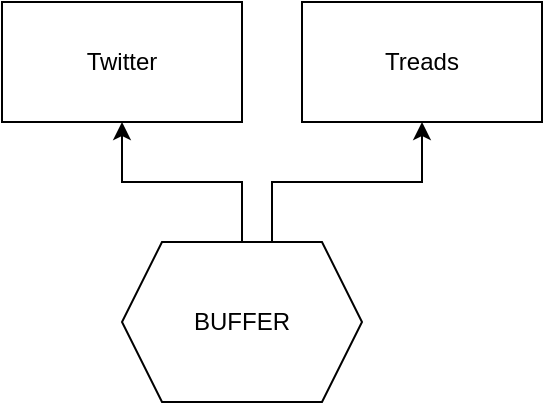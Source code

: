 <mxfile version="24.8.4">
  <diagram id="C5RBs43oDa-KdzZeNtuy" name="Page-1">
    <mxGraphModel dx="880" dy="452" grid="1" gridSize="10" guides="1" tooltips="1" connect="1" arrows="1" fold="1" page="1" pageScale="1" pageWidth="827" pageHeight="1169" math="0" shadow="0">
      <root>
        <mxCell id="WIyWlLk6GJQsqaUBKTNV-0" />
        <mxCell id="WIyWlLk6GJQsqaUBKTNV-1" parent="WIyWlLk6GJQsqaUBKTNV-0" />
        <mxCell id="XuLZ4rQPunAFKhHxTUOO-2" value="" style="edgeStyle=orthogonalEdgeStyle;rounded=0;orthogonalLoop=1;jettySize=auto;html=1;" edge="1" parent="WIyWlLk6GJQsqaUBKTNV-1" source="XuLZ4rQPunAFKhHxTUOO-0" target="XuLZ4rQPunAFKhHxTUOO-1">
          <mxGeometry relative="1" as="geometry" />
        </mxCell>
        <mxCell id="XuLZ4rQPunAFKhHxTUOO-16" style="edgeStyle=orthogonalEdgeStyle;rounded=0;orthogonalLoop=1;jettySize=auto;html=1;exitX=0.625;exitY=0;exitDx=0;exitDy=0;entryX=0.5;entryY=1;entryDx=0;entryDy=0;" edge="1" parent="WIyWlLk6GJQsqaUBKTNV-1" source="XuLZ4rQPunAFKhHxTUOO-0" target="XuLZ4rQPunAFKhHxTUOO-13">
          <mxGeometry relative="1" as="geometry" />
        </mxCell>
        <mxCell id="XuLZ4rQPunAFKhHxTUOO-0" value="BUFFER" style="shape=hexagon;perimeter=hexagonPerimeter2;whiteSpace=wrap;html=1;fixedSize=1;" vertex="1" parent="WIyWlLk6GJQsqaUBKTNV-1">
          <mxGeometry x="490" y="210" width="120" height="80" as="geometry" />
        </mxCell>
        <mxCell id="XuLZ4rQPunAFKhHxTUOO-1" value="T&lt;span style=&quot;background-color: initial;&quot;&gt;witter&lt;/span&gt;" style="whiteSpace=wrap;html=1;" vertex="1" parent="WIyWlLk6GJQsqaUBKTNV-1">
          <mxGeometry x="430" y="90" width="120" height="60" as="geometry" />
        </mxCell>
        <mxCell id="XuLZ4rQPunAFKhHxTUOO-13" value="Treads" style="rounded=0;whiteSpace=wrap;html=1;" vertex="1" parent="WIyWlLk6GJQsqaUBKTNV-1">
          <mxGeometry x="580" y="90" width="120" height="60" as="geometry" />
        </mxCell>
      </root>
    </mxGraphModel>
  </diagram>
</mxfile>
